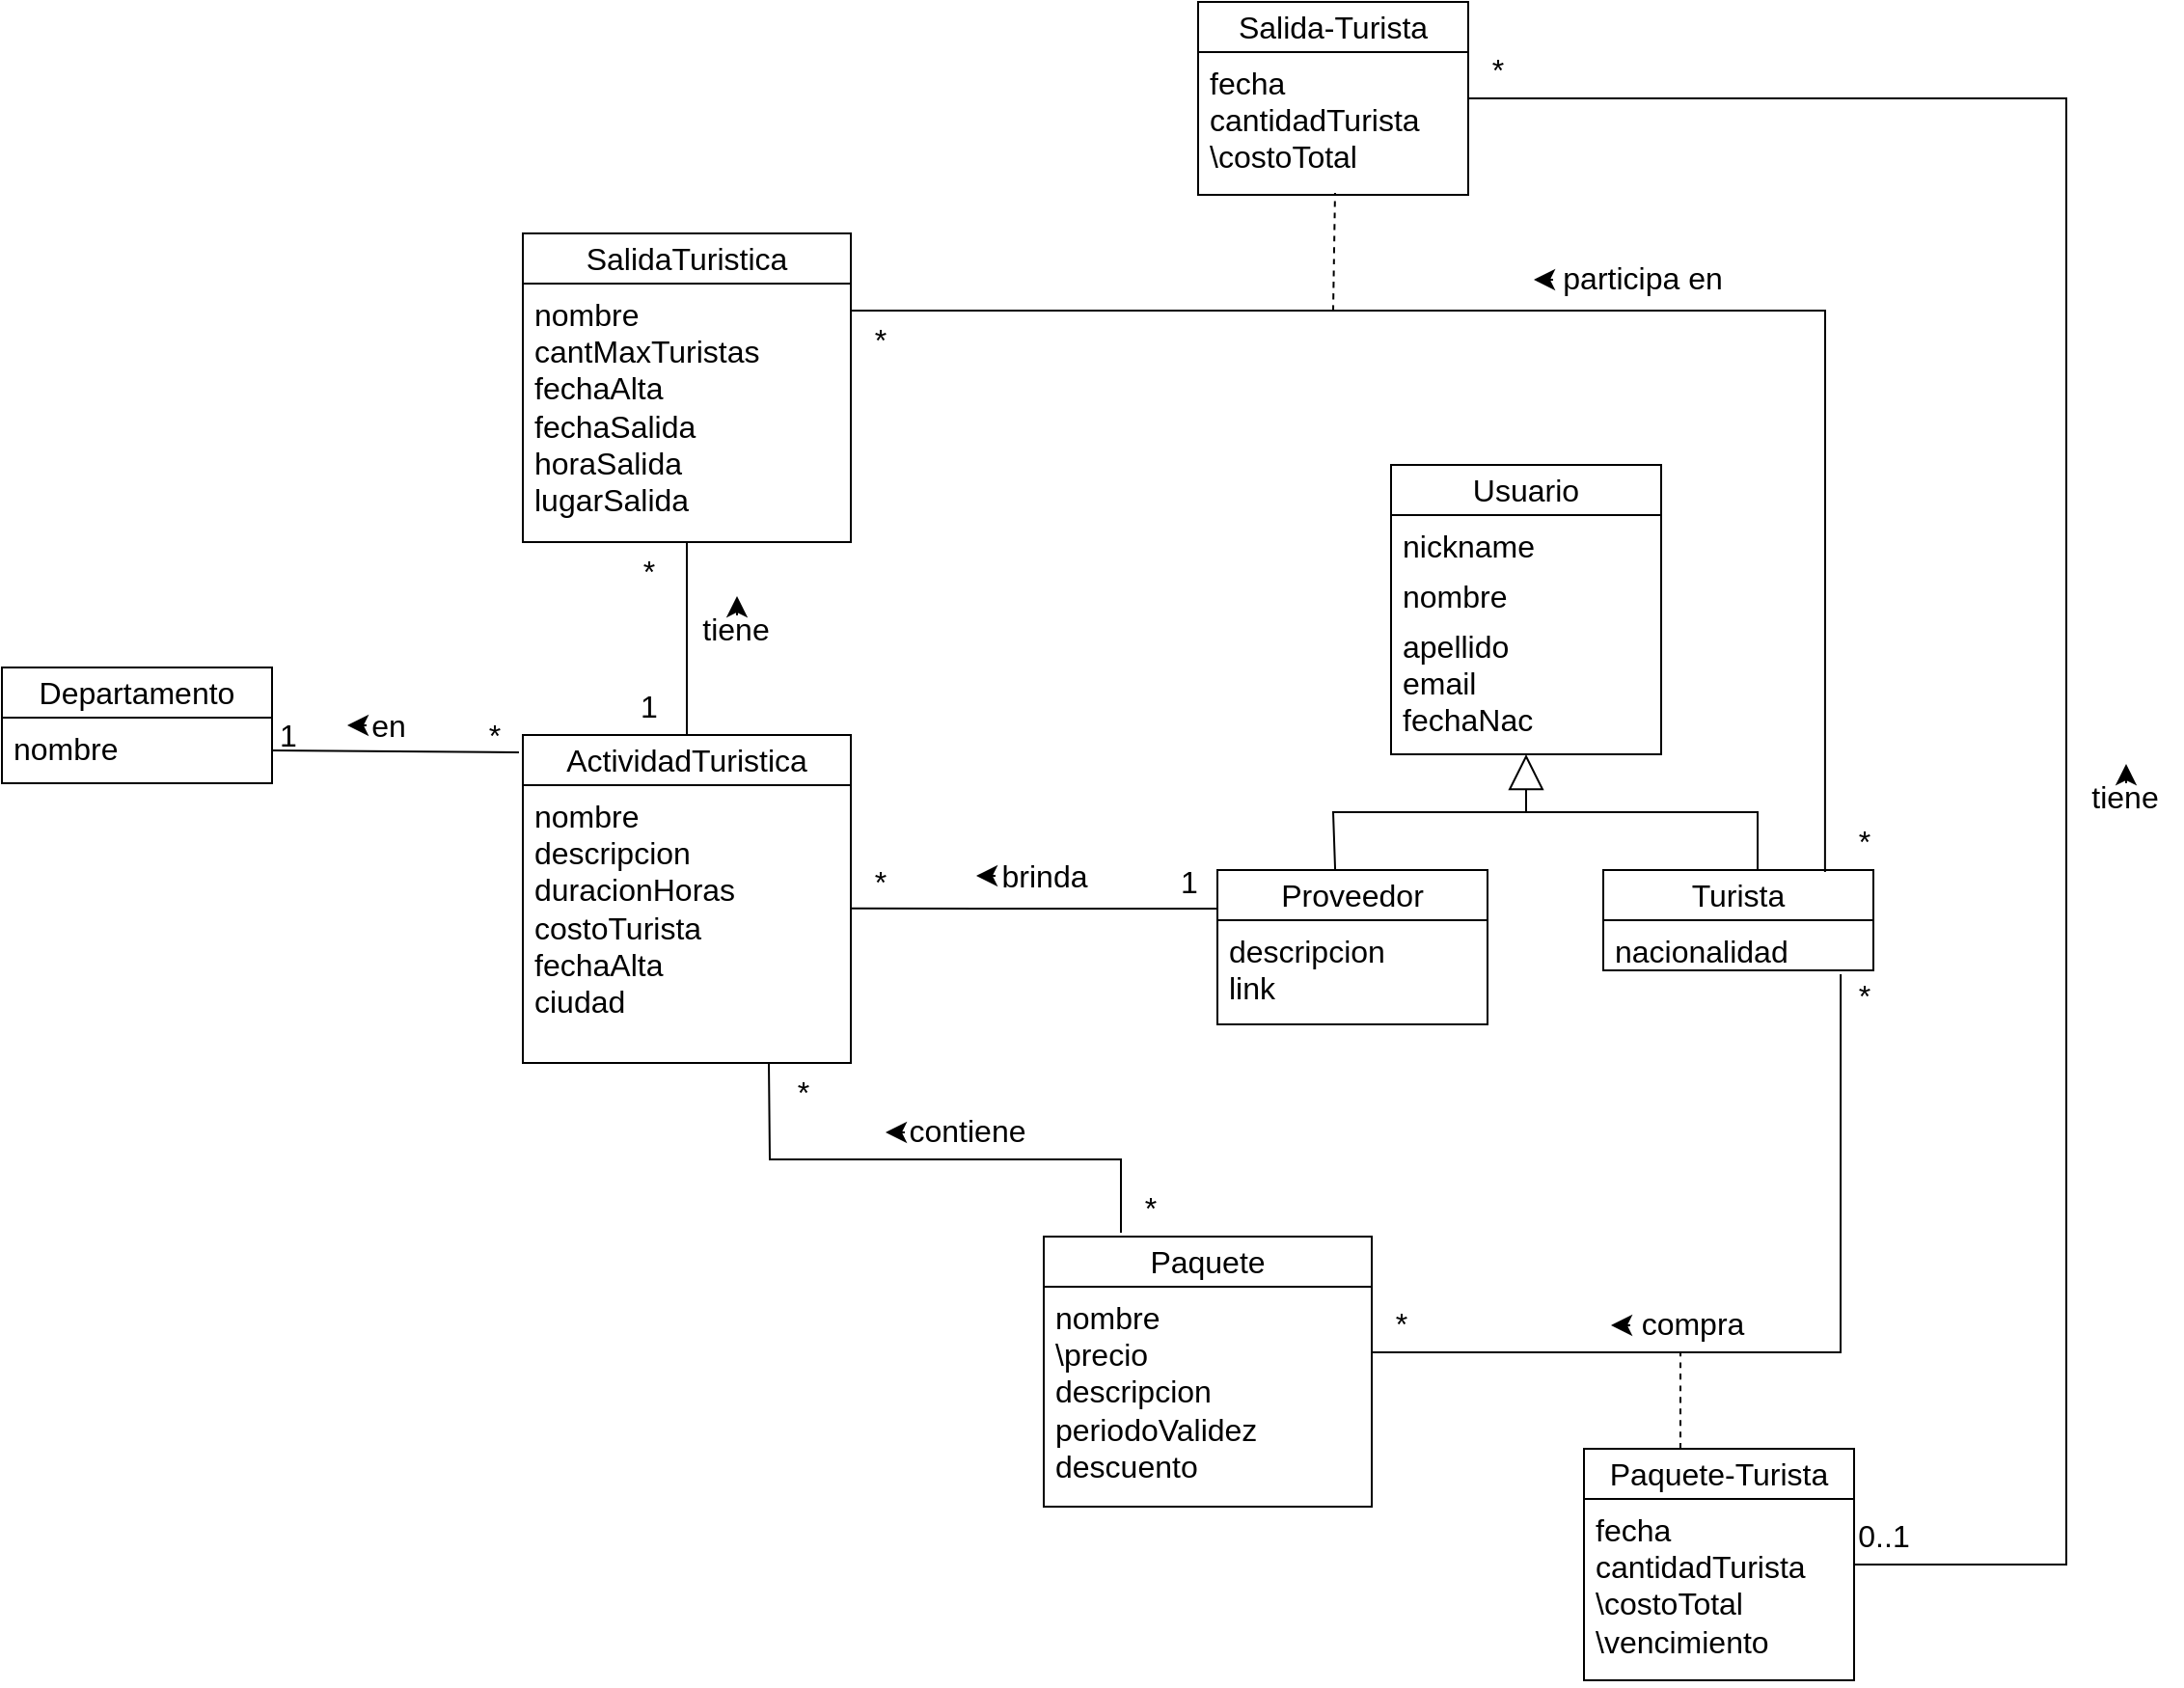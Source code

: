 <mxfile version="21.6.8" type="google">
  <diagram id="TlIL7JDB9d4vpIQRKfkR" name="Página-1">
    <mxGraphModel grid="1" page="1" gridSize="10" guides="1" tooltips="1" connect="1" arrows="1" fold="1" pageScale="1" pageWidth="827" pageHeight="1169" math="0" shadow="0">
      <root>
        <mxCell id="0" />
        <mxCell id="1" parent="0" />
        <mxCell id="MqyEsW5nwtEoLz_tVYqe-2" value="&lt;div&gt;Usuario&lt;/div&gt;" style="swimlane;fontStyle=0;childLayout=stackLayout;horizontal=1;startSize=26;fillColor=none;horizontalStack=0;resizeParent=1;resizeParentMax=0;resizeLast=0;collapsible=1;marginBottom=0;whiteSpace=wrap;html=1;fontSize=16;" vertex="1" parent="1">
          <mxGeometry x="410" y="360" width="140" height="150" as="geometry" />
        </mxCell>
        <mxCell id="MqyEsW5nwtEoLz_tVYqe-3" value="&lt;div&gt;nickname&lt;br&gt;&lt;/div&gt;" style="text;strokeColor=none;fillColor=none;align=left;verticalAlign=top;spacingLeft=4;spacingRight=4;overflow=hidden;rotatable=0;points=[[0,0.5],[1,0.5]];portConstraint=eastwest;whiteSpace=wrap;html=1;fontSize=16;" vertex="1" parent="MqyEsW5nwtEoLz_tVYqe-2">
          <mxGeometry y="26" width="140" height="26" as="geometry" />
        </mxCell>
        <mxCell id="MqyEsW5nwtEoLz_tVYqe-4" value="nombre" style="text;strokeColor=none;fillColor=none;align=left;verticalAlign=top;spacingLeft=4;spacingRight=4;overflow=hidden;rotatable=0;points=[[0,0.5],[1,0.5]];portConstraint=eastwest;whiteSpace=wrap;html=1;fontSize=16;" vertex="1" parent="MqyEsW5nwtEoLz_tVYqe-2">
          <mxGeometry y="52" width="140" height="26" as="geometry" />
        </mxCell>
        <mxCell id="MqyEsW5nwtEoLz_tVYqe-5" value="&lt;div&gt;apellido&lt;/div&gt;&lt;div&gt;&lt;span style=&quot;white-space: pre;&quot;&gt;email&lt;/span&gt;&lt;/div&gt;&lt;div&gt;&lt;span style=&quot;white-space: pre;&quot;&gt;fechaNac&#x9;&lt;/span&gt;&lt;/div&gt;" style="text;strokeColor=none;fillColor=none;align=left;verticalAlign=top;spacingLeft=4;spacingRight=4;overflow=hidden;rotatable=0;points=[[0,0.5],[1,0.5]];portConstraint=eastwest;whiteSpace=wrap;html=1;fontSize=16;" vertex="1" parent="MqyEsW5nwtEoLz_tVYqe-2">
          <mxGeometry y="78" width="140" height="72" as="geometry" />
        </mxCell>
        <mxCell id="MqyEsW5nwtEoLz_tVYqe-6" value="Turista" style="swimlane;fontStyle=0;childLayout=stackLayout;horizontal=1;startSize=26;fillColor=none;horizontalStack=0;resizeParent=1;resizeParentMax=0;resizeLast=0;collapsible=1;marginBottom=0;whiteSpace=wrap;html=1;fontSize=16;" vertex="1" parent="1">
          <mxGeometry x="520" y="570" width="140" height="52" as="geometry" />
        </mxCell>
        <mxCell id="MqyEsW5nwtEoLz_tVYqe-7" value="nacionalidad" style="text;strokeColor=none;fillColor=none;align=left;verticalAlign=top;spacingLeft=4;spacingRight=4;overflow=hidden;rotatable=0;points=[[0,0.5],[1,0.5]];portConstraint=eastwest;whiteSpace=wrap;html=1;fontSize=16;" vertex="1" parent="MqyEsW5nwtEoLz_tVYqe-6">
          <mxGeometry y="26" width="140" height="26" as="geometry" />
        </mxCell>
        <mxCell id="MqyEsW5nwtEoLz_tVYqe-10" value="Proveedor" style="swimlane;fontStyle=0;childLayout=stackLayout;horizontal=1;startSize=26;fillColor=none;horizontalStack=0;resizeParent=1;resizeParentMax=0;resizeLast=0;collapsible=1;marginBottom=0;whiteSpace=wrap;html=1;fontSize=16;" vertex="1" parent="1">
          <mxGeometry x="320" y="570" width="140" height="80" as="geometry" />
        </mxCell>
        <mxCell id="MqyEsW5nwtEoLz_tVYqe-11" value="&lt;div&gt;descripcion&lt;/div&gt;&lt;div&gt;link&lt;br&gt;&lt;/div&gt;" style="text;strokeColor=none;fillColor=none;align=left;verticalAlign=top;spacingLeft=4;spacingRight=4;overflow=hidden;rotatable=0;points=[[0,0.5],[1,0.5]];portConstraint=eastwest;whiteSpace=wrap;html=1;fontSize=16;" vertex="1" parent="MqyEsW5nwtEoLz_tVYqe-10">
          <mxGeometry y="26" width="140" height="54" as="geometry" />
        </mxCell>
        <mxCell id="MqyEsW5nwtEoLz_tVYqe-12" value="" style="endArrow=block;endSize=16;endFill=0;html=1;rounded=0;fontSize=12;entryX=0.5;entryY=1;entryDx=0;entryDy=0;exitX=0.436;exitY=0;exitDx=0;exitDy=0;exitPerimeter=0;" edge="1" parent="1" source="MqyEsW5nwtEoLz_tVYqe-10" target="MqyEsW5nwtEoLz_tVYqe-2">
          <mxGeometry width="160" relative="1" as="geometry">
            <mxPoint x="320" y="540" as="sourcePoint" />
            <mxPoint x="480" y="540" as="targetPoint" />
            <Array as="points">
              <mxPoint x="380" y="540" />
              <mxPoint x="480" y="540" />
            </Array>
          </mxGeometry>
        </mxCell>
        <mxCell id="MqyEsW5nwtEoLz_tVYqe-13" value="" style="endArrow=none;html=1;rounded=0;fontSize=12;startSize=8;endSize=8;endFill=0;" edge="1" parent="1">
          <mxGeometry width="50" height="50" relative="1" as="geometry">
            <mxPoint x="600" y="570" as="sourcePoint" />
            <mxPoint x="480" y="540" as="targetPoint" />
            <Array as="points">
              <mxPoint x="600" y="540" />
            </Array>
          </mxGeometry>
        </mxCell>
        <mxCell id="MqyEsW5nwtEoLz_tVYqe-15" value="ActividadTuristica" style="swimlane;fontStyle=0;childLayout=stackLayout;horizontal=1;startSize=26;fillColor=none;horizontalStack=0;resizeParent=1;resizeParentMax=0;resizeLast=0;collapsible=1;marginBottom=0;whiteSpace=wrap;html=1;fontSize=16;" vertex="1" parent="1">
          <mxGeometry x="-40" y="500" width="170" height="170" as="geometry" />
        </mxCell>
        <mxCell id="MqyEsW5nwtEoLz_tVYqe-16" value="&lt;div&gt;nombre&lt;/div&gt;&lt;div&gt;descripcion&lt;/div&gt;&lt;div&gt;duracionHoras&lt;/div&gt;&lt;div&gt;costoTurista&lt;/div&gt;&lt;div&gt;fechaAlta&lt;br&gt;&lt;/div&gt;&lt;div&gt;ciudad&lt;br&gt;&lt;/div&gt;" style="text;strokeColor=none;fillColor=none;align=left;verticalAlign=top;spacingLeft=4;spacingRight=4;overflow=hidden;rotatable=0;points=[[0,0.5],[1,0.5]];portConstraint=eastwest;whiteSpace=wrap;html=1;fontSize=16;" vertex="1" parent="MqyEsW5nwtEoLz_tVYqe-15">
          <mxGeometry y="26" width="170" height="144" as="geometry" />
        </mxCell>
        <mxCell id="MqyEsW5nwtEoLz_tVYqe-17" value="Departamento" style="swimlane;fontStyle=0;childLayout=stackLayout;horizontal=1;startSize=26;fillColor=none;horizontalStack=0;resizeParent=1;resizeParentMax=0;resizeLast=0;collapsible=1;marginBottom=0;whiteSpace=wrap;html=1;fontSize=16;" vertex="1" parent="1">
          <mxGeometry x="-310" y="465" width="140" height="60" as="geometry" />
        </mxCell>
        <mxCell id="MqyEsW5nwtEoLz_tVYqe-18" value="&lt;div&gt;nombre&lt;/div&gt;" style="text;strokeColor=none;fillColor=none;align=left;verticalAlign=top;spacingLeft=4;spacingRight=4;overflow=hidden;rotatable=0;points=[[0,0.5],[1,0.5]];portConstraint=eastwest;whiteSpace=wrap;html=1;fontSize=16;" vertex="1" parent="MqyEsW5nwtEoLz_tVYqe-17">
          <mxGeometry y="26" width="140" height="34" as="geometry" />
        </mxCell>
        <mxCell id="MqyEsW5nwtEoLz_tVYqe-19" value="" style="endArrow=none;html=1;rounded=0;fontSize=12;startSize=8;endSize=8;curved=1;entryX=-0.012;entryY=0.053;entryDx=0;entryDy=0;entryPerimeter=0;exitX=1;exitY=0.5;exitDx=0;exitDy=0;endFill=0;" edge="1" parent="1" source="MqyEsW5nwtEoLz_tVYqe-18" target="MqyEsW5nwtEoLz_tVYqe-15">
          <mxGeometry width="50" height="50" relative="1" as="geometry">
            <mxPoint x="-170" y="460" as="sourcePoint" />
            <mxPoint x="-120" y="410" as="targetPoint" />
          </mxGeometry>
        </mxCell>
        <mxCell id="MqyEsW5nwtEoLz_tVYqe-20" value="" style="endArrow=none;html=1;rounded=0;fontSize=12;startSize=8;endSize=8;curved=1;entryX=1;entryY=0.444;entryDx=0;entryDy=0;entryPerimeter=0;exitX=0;exitY=0.25;exitDx=0;exitDy=0;endFill=0;" edge="1" parent="1" source="MqyEsW5nwtEoLz_tVYqe-10" target="MqyEsW5nwtEoLz_tVYqe-16">
          <mxGeometry width="50" height="50" relative="1" as="geometry">
            <mxPoint x="310" y="590" as="sourcePoint" />
            <mxPoint x="130" y="600" as="targetPoint" />
          </mxGeometry>
        </mxCell>
        <mxCell id="MqyEsW5nwtEoLz_tVYqe-26" value="SalidaTuristica" style="swimlane;fontStyle=0;childLayout=stackLayout;horizontal=1;startSize=26;fillColor=none;horizontalStack=0;resizeParent=1;resizeParentMax=0;resizeLast=0;collapsible=1;marginBottom=0;whiteSpace=wrap;html=1;fontSize=16;" vertex="1" parent="1">
          <mxGeometry x="-40" y="240" width="170" height="160" as="geometry" />
        </mxCell>
        <mxCell id="MqyEsW5nwtEoLz_tVYqe-27" value="&lt;div&gt;nombre&lt;/div&gt;&lt;div&gt;cantMaxTuristas&lt;/div&gt;&lt;div&gt;fechaAlta&lt;br&gt;&lt;/div&gt;&lt;div&gt;fechaSalida&lt;/div&gt;&lt;div&gt;horaSalida&lt;/div&gt;&lt;div&gt;lugarSalida&lt;br&gt;&lt;/div&gt;" style="text;strokeColor=none;fillColor=none;align=left;verticalAlign=top;spacingLeft=4;spacingRight=4;overflow=hidden;rotatable=0;points=[[0,0.5],[1,0.5]];portConstraint=eastwest;whiteSpace=wrap;html=1;fontSize=16;" vertex="1" parent="MqyEsW5nwtEoLz_tVYqe-26">
          <mxGeometry y="26" width="170" height="134" as="geometry" />
        </mxCell>
        <mxCell id="MqyEsW5nwtEoLz_tVYqe-29" value="Paquete" style="swimlane;fontStyle=0;childLayout=stackLayout;horizontal=1;startSize=26;fillColor=none;horizontalStack=0;resizeParent=1;resizeParentMax=0;resizeLast=0;collapsible=1;marginBottom=0;whiteSpace=wrap;html=1;fontSize=16;" vertex="1" parent="1">
          <mxGeometry x="230" y="760" width="170" height="140" as="geometry" />
        </mxCell>
        <mxCell id="MqyEsW5nwtEoLz_tVYqe-30" value="&lt;div&gt;nombre&lt;/div&gt;&lt;div&gt;\precio&lt;/div&gt;&lt;div&gt;descripcion&lt;br&gt;&lt;/div&gt;&lt;div&gt;periodoValidez&lt;br&gt;&lt;/div&gt;&lt;div&gt;descuento&lt;/div&gt;&lt;div&gt;&lt;br&gt;&lt;/div&gt;&lt;div&gt;&lt;br&gt;&lt;/div&gt;" style="text;strokeColor=none;fillColor=none;align=left;verticalAlign=top;spacingLeft=4;spacingRight=4;overflow=hidden;rotatable=0;points=[[0,0.5],[1,0.5]];portConstraint=eastwest;whiteSpace=wrap;html=1;fontSize=16;" vertex="1" parent="MqyEsW5nwtEoLz_tVYqe-29">
          <mxGeometry y="26" width="170" height="114" as="geometry" />
        </mxCell>
        <mxCell id="MqyEsW5nwtEoLz_tVYqe-31" value="" style="endArrow=none;html=1;rounded=0;fontSize=12;startSize=8;endSize=8;entryX=0.75;entryY=1;entryDx=0;entryDy=0;exitX=0.5;exitY=0;exitDx=0;exitDy=0;endFill=0;" edge="1" parent="1" target="MqyEsW5nwtEoLz_tVYqe-15">
          <mxGeometry width="50" height="50" relative="1" as="geometry">
            <mxPoint x="270" y="758" as="sourcePoint" />
            <mxPoint x="272" y="670" as="targetPoint" />
            <Array as="points">
              <mxPoint x="270" y="720" />
              <mxPoint x="88" y="720" />
            </Array>
          </mxGeometry>
        </mxCell>
        <mxCell id="MqyEsW5nwtEoLz_tVYqe-34" value="" style="endArrow=none;html=1;rounded=0;fontSize=12;startSize=8;endSize=8;curved=1;entryX=0.5;entryY=1;entryDx=0;entryDy=0;exitX=0.5;exitY=0;exitDx=0;exitDy=0;endFill=0;" edge="1" parent="1" source="MqyEsW5nwtEoLz_tVYqe-15" target="MqyEsW5nwtEoLz_tVYqe-26">
          <mxGeometry width="50" height="50" relative="1" as="geometry">
            <mxPoint x="200" y="434.5" as="sourcePoint" />
            <mxPoint x="10" y="434.5" as="targetPoint" />
          </mxGeometry>
        </mxCell>
        <mxCell id="MqyEsW5nwtEoLz_tVYqe-35" value="" style="endArrow=none;html=1;rounded=0;fontSize=12;startSize=8;endSize=8;entryX=1;entryY=0.444;entryDx=0;entryDy=0;entryPerimeter=0;exitX=0.821;exitY=0.019;exitDx=0;exitDy=0;exitPerimeter=0;endFill=0;" edge="1" parent="1" source="MqyEsW5nwtEoLz_tVYqe-6">
          <mxGeometry width="50" height="50" relative="1" as="geometry">
            <mxPoint x="650" y="280" as="sourcePoint" />
            <mxPoint x="130" y="280" as="targetPoint" />
            <Array as="points">
              <mxPoint x="635" y="280" />
            </Array>
          </mxGeometry>
        </mxCell>
        <mxCell id="MqyEsW5nwtEoLz_tVYqe-36" value="" style="endArrow=none;dashed=1;html=1;rounded=0;fontSize=12;startSize=8;endSize=8;curved=1;entryX=0.507;entryY=0.986;entryDx=0;entryDy=0;entryPerimeter=0;" edge="1" parent="1" target="MqyEsW5nwtEoLz_tVYqe-38">
          <mxGeometry width="50" height="50" relative="1" as="geometry">
            <mxPoint x="380" y="280" as="sourcePoint" />
            <mxPoint x="380" y="230" as="targetPoint" />
          </mxGeometry>
        </mxCell>
        <mxCell id="MqyEsW5nwtEoLz_tVYqe-37" value="Salida-Turista" style="swimlane;fontStyle=0;childLayout=stackLayout;horizontal=1;startSize=26;fillColor=none;horizontalStack=0;resizeParent=1;resizeParentMax=0;resizeLast=0;collapsible=1;marginBottom=0;whiteSpace=wrap;html=1;fontSize=16;" vertex="1" parent="1">
          <mxGeometry x="310" y="120" width="140" height="100" as="geometry" />
        </mxCell>
        <mxCell id="MqyEsW5nwtEoLz_tVYqe-38" value="&lt;div&gt;fecha&lt;/div&gt;&lt;div&gt;cantidadTurista&lt;br&gt;&lt;/div&gt;&lt;div&gt;\costoTotal&lt;br&gt;&lt;/div&gt;" style="text;strokeColor=none;fillColor=none;align=left;verticalAlign=top;spacingLeft=4;spacingRight=4;overflow=hidden;rotatable=0;points=[[0,0.5],[1,0.5]];portConstraint=eastwest;whiteSpace=wrap;html=1;fontSize=16;" vertex="1" parent="MqyEsW5nwtEoLz_tVYqe-37">
          <mxGeometry y="26" width="140" height="74" as="geometry" />
        </mxCell>
        <mxCell id="MqyEsW5nwtEoLz_tVYqe-39" value="" style="endArrow=none;html=1;rounded=0;fontSize=12;startSize=8;endSize=8;entryX=1;entryY=0.298;entryDx=0;entryDy=0;entryPerimeter=0;exitX=0.879;exitY=1.077;exitDx=0;exitDy=0;exitPerimeter=0;endFill=0;" edge="1" parent="1" source="MqyEsW5nwtEoLz_tVYqe-7" target="MqyEsW5nwtEoLz_tVYqe-30">
          <mxGeometry width="50" height="50" relative="1" as="geometry">
            <mxPoint x="650" y="810" as="sourcePoint" />
            <mxPoint x="460" y="810" as="targetPoint" />
            <Array as="points">
              <mxPoint x="643" y="820" />
            </Array>
          </mxGeometry>
        </mxCell>
        <mxCell id="MqyEsW5nwtEoLz_tVYqe-40" value="Paquete-Turista" style="swimlane;fontStyle=0;childLayout=stackLayout;horizontal=1;startSize=26;fillColor=none;horizontalStack=0;resizeParent=1;resizeParentMax=0;resizeLast=0;collapsible=1;marginBottom=0;whiteSpace=wrap;html=1;fontSize=16;" vertex="1" parent="1">
          <mxGeometry x="510" y="870" width="140" height="120" as="geometry" />
        </mxCell>
        <mxCell id="MqyEsW5nwtEoLz_tVYqe-41" value="&lt;div&gt;fecha&lt;/div&gt;&lt;div&gt;cantidadTurista&lt;br&gt;&lt;/div&gt;&lt;div&gt;\costoTotal&lt;br&gt;&lt;/div&gt;&lt;div&gt;\vencimiento&lt;br&gt;&lt;/div&gt;" style="text;strokeColor=none;fillColor=none;align=left;verticalAlign=top;spacingLeft=4;spacingRight=4;overflow=hidden;rotatable=0;points=[[0,0.5],[1,0.5]];portConstraint=eastwest;whiteSpace=wrap;html=1;fontSize=16;" vertex="1" parent="MqyEsW5nwtEoLz_tVYqe-40">
          <mxGeometry y="26" width="140" height="94" as="geometry" />
        </mxCell>
        <mxCell id="MqyEsW5nwtEoLz_tVYqe-42" value="" style="endArrow=none;dashed=1;html=1;rounded=0;fontSize=12;startSize=8;endSize=8;curved=1;exitX=0.357;exitY=0;exitDx=0;exitDy=0;exitPerimeter=0;" edge="1" parent="1" source="MqyEsW5nwtEoLz_tVYqe-40">
          <mxGeometry width="50" height="50" relative="1" as="geometry">
            <mxPoint x="460" y="780" as="sourcePoint" />
            <mxPoint x="560" y="820" as="targetPoint" />
          </mxGeometry>
        </mxCell>
        <mxCell id="MqyEsW5nwtEoLz_tVYqe-43" value="*" style="text;html=1;align=center;verticalAlign=middle;resizable=0;points=[];autosize=1;strokeColor=none;fillColor=none;fontSize=16;" vertex="1" parent="1">
          <mxGeometry x="130" y="561" width="30" height="30" as="geometry" />
        </mxCell>
        <mxCell id="MqyEsW5nwtEoLz_tVYqe-44" value="1" style="text;html=1;align=center;verticalAlign=middle;resizable=0;points=[];autosize=1;strokeColor=none;fillColor=none;fontSize=16;" vertex="1" parent="1">
          <mxGeometry x="290" y="561" width="30" height="30" as="geometry" />
        </mxCell>
        <mxCell id="MqyEsW5nwtEoLz_tVYqe-45" value="*" style="text;html=1;align=center;verticalAlign=middle;resizable=0;points=[];autosize=1;strokeColor=none;fillColor=none;fontSize=16;" vertex="1" parent="1">
          <mxGeometry x="-70" y="485" width="30" height="30" as="geometry" />
        </mxCell>
        <mxCell id="MqyEsW5nwtEoLz_tVYqe-47" value="1" style="text;html=1;align=center;verticalAlign=middle;resizable=0;points=[];autosize=1;strokeColor=none;fillColor=none;fontSize=16;" vertex="1" parent="1">
          <mxGeometry x="-177" y="485" width="30" height="30" as="geometry" />
        </mxCell>
        <mxCell id="MqyEsW5nwtEoLz_tVYqe-51" value="*" style="text;html=1;align=center;verticalAlign=middle;resizable=0;points=[];autosize=1;strokeColor=none;fillColor=none;fontSize=16;" vertex="1" parent="1">
          <mxGeometry x="10" y="400" width="30" height="30" as="geometry" />
        </mxCell>
        <mxCell id="MqyEsW5nwtEoLz_tVYqe-53" value="1" style="text;html=1;align=center;verticalAlign=middle;resizable=0;points=[];autosize=1;strokeColor=none;fillColor=none;fontSize=16;" vertex="1" parent="1">
          <mxGeometry x="10" y="470" width="30" height="30" as="geometry" />
        </mxCell>
        <mxCell id="MqyEsW5nwtEoLz_tVYqe-54" value="*" style="text;html=1;align=center;verticalAlign=middle;resizable=0;points=[];autosize=1;strokeColor=none;fillColor=none;fontSize=16;" vertex="1" parent="1">
          <mxGeometry x="90" y="670" width="30" height="30" as="geometry" />
        </mxCell>
        <mxCell id="MqyEsW5nwtEoLz_tVYqe-55" value="*" style="text;html=1;align=center;verticalAlign=middle;resizable=0;points=[];autosize=1;strokeColor=none;fillColor=none;fontSize=16;" vertex="1" parent="1">
          <mxGeometry x="270" y="730" width="30" height="30" as="geometry" />
        </mxCell>
        <mxCell id="MqyEsW5nwtEoLz_tVYqe-56" value="*" style="text;html=1;align=center;verticalAlign=middle;resizable=0;points=[];autosize=1;strokeColor=none;fillColor=none;fontSize=16;" vertex="1" parent="1">
          <mxGeometry x="130" y="280" width="30" height="30" as="geometry" />
        </mxCell>
        <mxCell id="MqyEsW5nwtEoLz_tVYqe-57" value="*" style="text;html=1;align=center;verticalAlign=middle;resizable=0;points=[];autosize=1;strokeColor=none;fillColor=none;fontSize=16;" vertex="1" parent="1">
          <mxGeometry x="640" y="540" width="30" height="30" as="geometry" />
        </mxCell>
        <mxCell id="MqyEsW5nwtEoLz_tVYqe-58" value="*" style="text;html=1;align=center;verticalAlign=middle;resizable=0;points=[];autosize=1;strokeColor=none;fillColor=none;fontSize=16;" vertex="1" parent="1">
          <mxGeometry x="400" y="790" width="30" height="30" as="geometry" />
        </mxCell>
        <mxCell id="MqyEsW5nwtEoLz_tVYqe-59" value="*" style="text;html=1;align=center;verticalAlign=middle;resizable=0;points=[];autosize=1;strokeColor=none;fillColor=none;fontSize=16;" vertex="1" parent="1">
          <mxGeometry x="640" y="620" width="30" height="30" as="geometry" />
        </mxCell>
        <mxCell id="MqyEsW5nwtEoLz_tVYqe-60" value="brinda" style="text;html=1;align=center;verticalAlign=middle;resizable=0;points=[];autosize=1;strokeColor=none;fillColor=none;fontSize=16;" vertex="1" parent="1">
          <mxGeometry x="195" y="558" width="70" height="30" as="geometry" />
        </mxCell>
        <mxCell id="MqyEsW5nwtEoLz_tVYqe-61" value="" style="endArrow=classic;html=1;rounded=0;fontSize=12;startSize=8;endSize=8;curved=1;" edge="1" parent="1">
          <mxGeometry width="50" height="50" relative="1" as="geometry">
            <mxPoint x="205" y="573" as="sourcePoint" />
            <mxPoint x="195" y="573" as="targetPoint" />
          </mxGeometry>
        </mxCell>
        <mxCell id="MqyEsW5nwtEoLz_tVYqe-63" value="en" style="text;html=1;align=center;verticalAlign=middle;resizable=0;points=[];autosize=1;strokeColor=none;fillColor=none;fontSize=16;" vertex="1" parent="1">
          <mxGeometry x="-130" y="480" width="40" height="30" as="geometry" />
        </mxCell>
        <mxCell id="MqyEsW5nwtEoLz_tVYqe-64" value="" style="endArrow=classic;html=1;rounded=0;fontSize=12;startSize=8;endSize=8;curved=1;" edge="1" parent="1">
          <mxGeometry width="50" height="50" relative="1" as="geometry">
            <mxPoint x="-121" y="495" as="sourcePoint" />
            <mxPoint x="-131" y="495" as="targetPoint" />
          </mxGeometry>
        </mxCell>
        <mxCell id="MqyEsW5nwtEoLz_tVYqe-67" value="tiene" style="text;html=1;align=center;verticalAlign=middle;resizable=0;points=[];autosize=1;strokeColor=none;fillColor=none;fontSize=16;" vertex="1" parent="1">
          <mxGeometry x="40" y="430" width="60" height="30" as="geometry" />
        </mxCell>
        <mxCell id="MqyEsW5nwtEoLz_tVYqe-68" value="" style="endArrow=classic;html=1;rounded=0;fontSize=12;startSize=8;endSize=8;curved=1;" edge="1" parent="1">
          <mxGeometry width="50" height="50" relative="1" as="geometry">
            <mxPoint x="71" y="438" as="sourcePoint" />
            <mxPoint x="71" y="428" as="targetPoint" />
          </mxGeometry>
        </mxCell>
        <mxCell id="MqyEsW5nwtEoLz_tVYqe-69" value="participa en" style="text;html=1;align=center;verticalAlign=middle;resizable=0;points=[];autosize=1;strokeColor=none;fillColor=none;fontSize=16;" vertex="1" parent="1">
          <mxGeometry x="485" y="248" width="110" height="30" as="geometry" />
        </mxCell>
        <mxCell id="MqyEsW5nwtEoLz_tVYqe-70" value="" style="endArrow=classic;html=1;rounded=0;fontSize=12;startSize=8;endSize=8;curved=1;" edge="1" parent="1">
          <mxGeometry width="50" height="50" relative="1" as="geometry">
            <mxPoint x="494" y="264" as="sourcePoint" />
            <mxPoint x="484" y="264" as="targetPoint" />
          </mxGeometry>
        </mxCell>
        <mxCell id="MqyEsW5nwtEoLz_tVYqe-71" value="compra" style="text;html=1;align=center;verticalAlign=middle;resizable=0;points=[];autosize=1;strokeColor=none;fillColor=none;fontSize=16;" vertex="1" parent="1">
          <mxGeometry x="526" y="790" width="80" height="30" as="geometry" />
        </mxCell>
        <mxCell id="MqyEsW5nwtEoLz_tVYqe-72" value="" style="endArrow=classic;html=1;rounded=0;fontSize=12;startSize=8;endSize=8;curved=1;" edge="1" parent="1">
          <mxGeometry width="50" height="50" relative="1" as="geometry">
            <mxPoint x="534" y="806" as="sourcePoint" />
            <mxPoint x="524" y="806" as="targetPoint" />
          </mxGeometry>
        </mxCell>
        <mxCell id="MqyEsW5nwtEoLz_tVYqe-73" value="contiene" style="text;html=1;align=center;verticalAlign=middle;resizable=0;points=[];autosize=1;strokeColor=none;fillColor=none;fontSize=16;" vertex="1" parent="1">
          <mxGeometry x="150" y="690" width="80" height="30" as="geometry" />
        </mxCell>
        <mxCell id="MqyEsW5nwtEoLz_tVYqe-74" value="" style="endArrow=classic;html=1;rounded=0;fontSize=12;startSize=8;endSize=8;curved=1;" edge="1" parent="1">
          <mxGeometry width="50" height="50" relative="1" as="geometry">
            <mxPoint x="158" y="706" as="sourcePoint" />
            <mxPoint x="148" y="706" as="targetPoint" />
          </mxGeometry>
        </mxCell>
        <mxCell id="TuDaNd3A1Ah0-3uJVZVY-1" value="" style="endArrow=none;html=1;rounded=0;fontSize=12;startSize=8;endSize=8;exitX=1;exitY=0.324;exitDx=0;exitDy=0;exitPerimeter=0;" edge="1" parent="1" source="MqyEsW5nwtEoLz_tVYqe-38" target="MqyEsW5nwtEoLz_tVYqe-40">
          <mxGeometry width="50" height="50" relative="1" as="geometry">
            <mxPoint x="545" y="180" as="sourcePoint" />
            <mxPoint x="595" y="130" as="targetPoint" />
            <Array as="points">
              <mxPoint x="760" y="170" />
              <mxPoint x="760" y="930" />
            </Array>
          </mxGeometry>
        </mxCell>
        <mxCell id="IW8G4ANxyjjWYXI-dnNQ-2" value="tiene" style="text;html=1;align=center;verticalAlign=middle;resizable=0;points=[];autosize=1;strokeColor=none;fillColor=none;fontSize=16;" vertex="1" parent="1">
          <mxGeometry x="760" y="517" width="60" height="30" as="geometry" />
        </mxCell>
        <mxCell id="IW8G4ANxyjjWYXI-dnNQ-3" value="" style="endArrow=classic;html=1;rounded=0;fontSize=12;startSize=8;endSize=8;curved=1;" edge="1" parent="1">
          <mxGeometry width="50" height="50" relative="1" as="geometry">
            <mxPoint x="791" y="525" as="sourcePoint" />
            <mxPoint x="791" y="515" as="targetPoint" />
          </mxGeometry>
        </mxCell>
        <mxCell id="IW8G4ANxyjjWYXI-dnNQ-4" value="*" style="text;html=1;align=center;verticalAlign=middle;resizable=0;points=[];autosize=1;strokeColor=none;fillColor=none;fontSize=16;" vertex="1" parent="1">
          <mxGeometry x="450" y="140" width="30" height="30" as="geometry" />
        </mxCell>
        <mxCell id="IW8G4ANxyjjWYXI-dnNQ-5" value="0..1" style="text;html=1;align=center;verticalAlign=middle;resizable=0;points=[];autosize=1;strokeColor=none;fillColor=none;fontSize=16;" vertex="1" parent="1">
          <mxGeometry x="640" y="900" width="50" height="30" as="geometry" />
        </mxCell>
      </root>
    </mxGraphModel>
  </diagram>
</mxfile>
